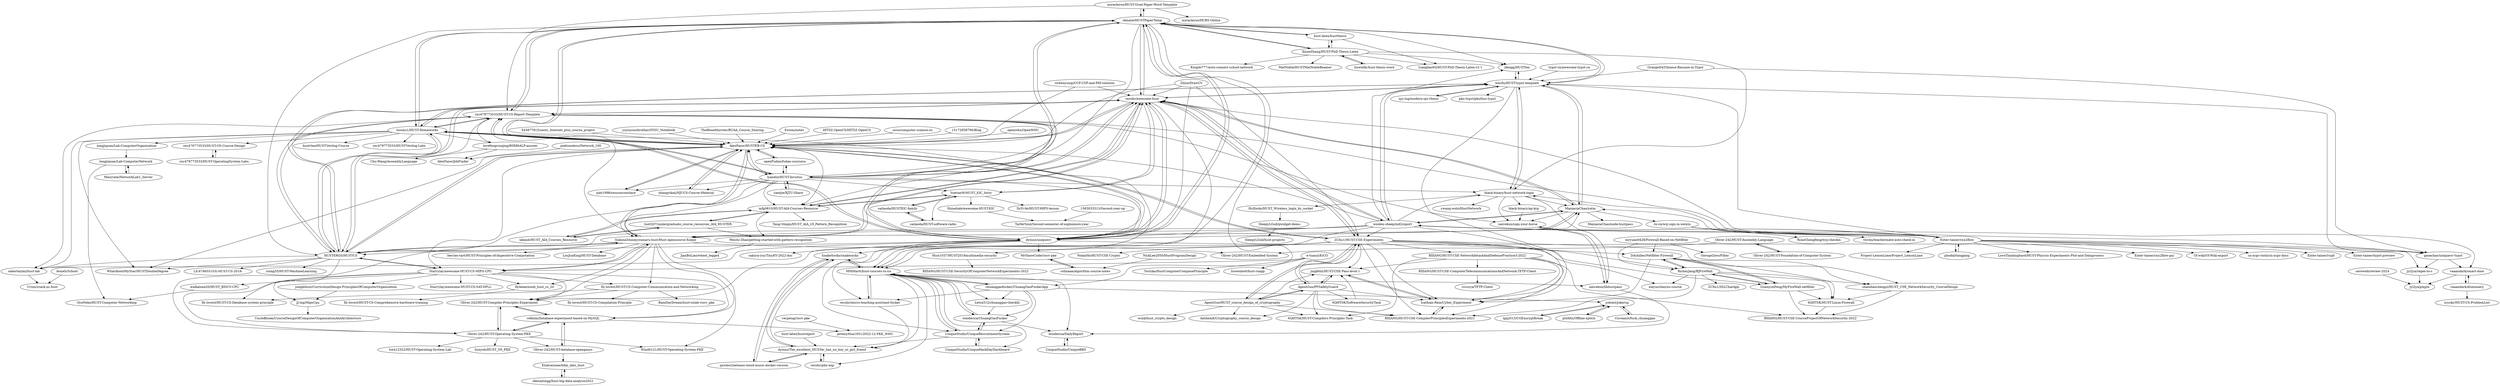 digraph G {
"miracleyoo/HUST-Grad-Paper-Word-Template" -> "skinaze/HUSTPaperTemp"
"miracleyoo/HUST-Grad-Paper-Word-Template" -> "miracleyoo/HCRS-Online" ["e"=1]
"miracleyoo/HUST-Grad-Paper-Word-Template" -> "zxc479773533/HUST-CS-Report-Template"
"15172658790/Blog" -> "AlexFanw/HUSTER-CS" ["e"=1]
"richenyunqi/CCF-CSP-and-PAT-solution" -> "recolic/awesome-hust" ["e"=1]
"richenyunqi/CCF-CSP-and-PAT-solution" -> "AlexFanw/HUSTER-CS" ["e"=1]
"recolic/awesome-hust" -> "AlexFanw/HUSTER-CS"
"recolic/awesome-hust" -> "husixu1/HUST-Homeworks"
"recolic/awesome-hust" -> "HUSTERGS/HUSTCS"
"recolic/awesome-hust" -> "mfp0610/HUST-AIA-Courses-Resource"
"recolic/awesome-hust" -> "SukunaShinmyoumaru-hust/Hust-opensource-Xuejie"
"recolic/awesome-hust" -> "lyandut/HUST-Invictus"
"recolic/awesome-hust" -> "dyinnz/uniquecv"
"recolic/awesome-hust" -> "ManiaciaChao/yatm"
"recolic/awesome-hust" -> "skinaze/HUSTPaperTemp"
"recolic/awesome-hust" -> "zxc479773533/HUST-CS-Report-Template"
"recolic/awesome-hust" -> "woolen-sheep/md2report"
"recolic/awesome-hust" -> "ZCXu1/HUST-CSE-Experiments"
"recolic/awesome-hust" -> "werifu/HUST-typst-template"
"recolic/awesome-hust" -> "MMMartt/hust-courses-to-ics"
"recolic/awesome-hust" -> "YuetianW/HUST_EIC_Intro"
"openwhu/OpenWHU" -> "AlexFanw/HUSTER-CS" ["e"=1]
"mryuan0428/Firewall-Based-on-Netfilter" -> "GerogeZero/Filter"
"mryuan0428/Firewall-Based-on-Netfilter" -> "DAchilles/Netfilter-Firewall"
"mryuan0428/Firewall-Based-on-Netfilter" -> "RicheyJang/RJFireWall"
"cantjie/XJTU-Share" -> "lyandut/HUST-Invictus" ["e"=1]
"zjdx1998/seucourseshare" -> "AlexFanw/HUSTER-CS" ["e"=1]
"543877815/uestc_Internet_plus_course_project" -> "AlexFanw/HUSTER-CS" ["e"=1]
"lovefengruoqing/80X86ALP-answer" -> "zxc479773533/HUST-CS-Report-Template"
"lovefengruoqing/80X86ALP-answer" -> "Chu-Wang/AssemblyLanguage"
"lovefengruoqing/80X86ALP-answer" -> "AlexFanw/JobFinder"
"zfengg/HUSTtex" -> "werifu/HUST-typst-template"
"zxc479773533/HUST-CS-Report-Template" -> "HUSTERGS/HUSTCS"
"zxc479773533/HUST-CS-Report-Template" -> "husixu1/HUST-Homeworks"
"zxc479773533/HUST-CS-Report-Template" -> "skinaze/HUSTPaperTemp"
"zxc479773533/HUST-CS-Report-Template" -> "dyinnz/uniquecv"
"zxc479773533/HUST-CS-Report-Template" -> "recolic/awesome-hust"
"zxc479773533/HUST-CS-Report-Template" -> "naivekun/sign-your-horse"
"zxc479773533/HUST-CS-Report-Template" -> "sabertazimi/hust-lab"
"zxc479773533/HUST-CS-Report-Template" -> "Chu-Wang/AssemblyLanguage"
"longjiquan/Lab-ComputerOrganization" -> "longjiquan/Lab-ComputerNetwork"
"chuanggaofucker/ChuangGaoFuckerApp" -> "MMMartt/hust-courses-to-ics"
"chuanggaofucker/ChuangGaoFuckerApp" -> "winderica/ChuangGaoFucker"
"chuanggaofucker/ChuangGaoFuckerApp" -> "Letra312/chuanggao-checkIn"
"chuanggaofucker/ChuangGaoFuckerApp" -> "recolic/micro-teaching-assistant-fucker"
"chuanggaofucker/ChuangGaoFuckerApp" -> "UniqueStudio/UniqueRecruitmentSystem"
"chuanggaofucker/ChuangGaoFuckerApp" -> "jcdomt/jokercg"
"podiumdesu/Network_100" -> "AlexFanw/JobFinder"
"husixu1/HUST-Homeworks" -> "recolic/awesome-hust"
"husixu1/HUST-Homeworks" -> "zxc479773533/HUST-CS-Report-Template"
"husixu1/HUST-Homeworks" -> "HUSTERGS/HUSTCS"
"husixu1/HUST-Homeworks" -> "dyinnz/uniquecv"
"husixu1/HUST-Homeworks" -> "AlexFanw/HUSTER-CS"
"husixu1/HUST-Homeworks" -> "skinaze/HUSTPaperTemp"
"husixu1/HUST-Homeworks" -> "sabertazimi/hust-lab"
"husixu1/HUST-Homeworks" -> "MMMartt/hust-courses-to-ics"
"husixu1/HUST-Homeworks" -> "lyandut/HUST-Invictus"
"husixu1/HUST-Homeworks" -> "hustrlee/HUST-Verilog-Course"
"husixu1/HUST-Homeworks" -> "zxc479773533/HUST-Verilog-Labs"
"husixu1/HUST-Homeworks" -> "longjiquan/Lab-ComputerOrganization"
"husixu1/HUST-Homeworks" -> "zxc479773533/HUST-OS-Course-Design"
"husixu1/HUST-Homeworks" -> "WhatAboutMyStar/HUSTDoubleDegree"
"husixu1/HUST-Homeworks" -> "lovefengruoqing/80X86ALP-answer"
"lgq2015/CGEncryptBreak" -> "jcdomt/jokercg"
"HUSTERGS/HUSTCS" -> "zxc479773533/HUST-CS-Report-Template"
"HUSTERGS/HUSTCS" -> "recolic/awesome-hust"
"HUSTERGS/HUSTCS" -> "husixu1/HUST-Homeworks"
"HUSTERGS/HUSTCS" -> "AlexFanw/HUSTER-CS"
"HUSTERGS/HUSTCS" -> "SukunaShinmyoumaru-hust/Hust-opensource-Xuejie"
"HUSTERGS/HUSTCS" -> "Starrylay/awesome-HUST-CS-MIPS-CPU"
"HUSTERGS/HUSTCS" -> "xiong35/HUST-MachineLearning"
"HUSTERGS/HUSTCS" -> "sabertazimi/hust-lab"
"HUSTERGS/HUSTCS" -> "werifu/HUST-typst-template"
"HUSTERGS/HUSTCS" -> "WhatAboutMyStar/HUSTDoubleDegree"
"HUSTERGS/HUSTCS" -> "LX-676655103/-HUST-CS-2018-"
"HUSTERGS/HUSTCS" -> "fly-lovest/HUST-CS-Database-system-principle"
"zn-cn/wzj-sign-in-weixin" -> "twchn/teachermate-auto-check-in"
"zn-cn/wzj-sign-in-weixin" -> "RyaoChengfeng/wzj-checkin"
"hust-latex/hustreport" -> "dyinnz/The_excellent_HUSTer_has_no_boy_or_girl_friend"
"Macyrate/NetworkLab1_Server" -> "longjiquan/Lab-ComputerNetwork"
"zxc479773533/HUST-OS-Course-Design" -> "zxc479773533/HUST-OperatingSystem-Labs"
"longjiquan/Lab-ComputerNetwork" -> "Macyrate/NetworkLab1_Server"
"longjiquan/Lab-ComputerNetwork" -> "OyeNeko/HUST-Computer-Networking"
"junglehust/CurriculumDesign-PrinciplesOfComputerOrganization" -> "JJ-ing/MipsCpu"
"winderica/ChuangGaoFucker" -> "UniqueStudio/UniqueRecruitmentSystem"
"winderica/ChuangGaoFucker" -> "winderica/DailyReport"
"winderica/ChuangGaoFucker" -> "MMMartt/hust-courses-to-ics"
"dyinnz/The_excellent_HUSTer_has_no_boy_or_girl_friend" -> "SnakeSocks/snakesocks"
"dyinnz/The_excellent_HUSTer_has_no_boy_or_girl_friend" -> "qzwlecr/netease-cloud-music-docker-version"
"dyinnz/The_excellent_HUSTer_has_no_boy_or_girl_friend" -> "recolic/phy-exp"
"UniqueStudio/UniqueRecruitmentSystem" -> "UniqueStudio/UniqueHackDayDashboard"
"UniqueStudio/UniqueRecruitmentSystem" -> "winderica/ChuangGaoFucker"
"UniqueStudio/UniqueRecruitmentSystem" -> "dyinnz/The_excellent_HUSTer_has_no_boy_or_girl_friend"
"UniqueStudio/UniqueRecruitmentSystem" -> "MMMartt/hust-courses-to-ics"
"qzwlecr/netease-cloud-music-docker-version" -> "SnakeSocks/snakesocks"
"qzwlecr/netease-cloud-music-docker-version" -> "dyinnz/The_excellent_HUSTer_has_no_boy_or_girl_friend"
"UniqueStudio/UniqueHackDayDashboard" -> "UniqueStudio/UniqueRecruitmentSystem"
"UniqueStudio/UniqueBBS" -> "winderica/DailyReport"
"recolic/micro-teaching-assistant-fucker" -> "MMMartt/hust-courses-to-ics"
"recolic/micro-teaching-assistant-fucker" -> "dyinnz/The_excellent_HUSTer_has_no_boy_or_girl_friend"
"SnakeSocks/snakesocks" -> "dyinnz/The_excellent_HUSTer_has_no_boy_or_girl_friend"
"SnakeSocks/snakesocks" -> "qzwlecr/netease-cloud-music-docker-version"
"SnakeSocks/snakesocks" -> "MMMartt/hust-courses-to-ics"
"Letra312/chuanggao-checkIn" -> "winderica/ChuangGaoFucker"
"zxc479773533/HUST-OperatingSystem-Labs" -> "zxc479773533/HUST-OS-Course-Design"
"ysyisyourbrother/SYSU_Notebook" -> "AlexFanw/HUSTER-CS" ["e"=1]
"zhangyikaii/NJUCS-Course-Material" -> "AlexFanw/HUSTER-CS" ["e"=1]
"AlexFanw/HUSTER-CS" -> "recolic/awesome-hust"
"AlexFanw/HUSTER-CS" -> "lyandut/HUST-Invictus"
"AlexFanw/HUSTER-CS" -> "HUSTERGS/HUSTCS"
"AlexFanw/HUSTER-CS" -> "SukunaShinmyoumaru-hust/Hust-opensource-Xuejie"
"AlexFanw/HUSTER-CS" -> "husixu1/HUST-Homeworks"
"AlexFanw/HUSTER-CS" -> "zxc479773533/HUST-CS-Report-Template"
"AlexFanw/HUSTER-CS" -> "ZCXu1/HUST-CSE-Experiments"
"AlexFanw/HUSTER-CS" -> "dyinnz/uniquecv"
"AlexFanw/HUSTER-CS" -> "zhangyikaii/NJUCS-Course-Material" ["e"=1]
"AlexFanw/HUSTER-CS" -> "Starrylay/awesome-HUST-CS-MIPS-CPU"
"AlexFanw/HUSTER-CS" -> "skinaze/HUSTPaperTemp"
"AlexFanw/HUSTER-CS" -> "zjdx1998/seucourseshare" ["e"=1]
"AlexFanw/HUSTER-CS" -> "mfp0610/HUST-AIA-Courses-Resource"
"AlexFanw/HUSTER-CS" -> "WhatAboutMyStar/HUSTDoubleDegree"
"AlexFanw/HUSTER-CS" -> "openFudan/fudan-coursera" ["e"=1]
"lyandut/HUST-Invictus" -> "AlexFanw/HUSTER-CS"
"lyandut/HUST-Invictus" -> "recolic/awesome-hust"
"lyandut/HUST-Invictus" -> "husixu1/HUST-Homeworks"
"lyandut/HUST-Invictus" -> "HUSTERGS/HUSTCS"
"lyandut/HUST-Invictus" -> "mfp0610/HUST-AIA-Courses-Resource"
"lyandut/HUST-Invictus" -> "skinaze/HUSTPaperTemp"
"lyandut/HUST-Invictus" -> "openFudan/fudan-coursera" ["e"=1]
"lyandut/HUST-Invictus" -> "dyinnz/uniquecv"
"lyandut/HUST-Invictus" -> "black-binary/hust-network-login"
"lyandut/HUST-Invictus" -> "YuetianW/HUST_EIC_Intro"
"lyandut/HUST-Invictus" -> "zhangyikaii/NJUCS-Course-Material" ["e"=1]
"lyandut/HUST-Invictus" -> "zxc479773533/HUST-CS-Report-Template"
"lyandut/HUST-Invictus" -> "cantjie/XJTU-Share" ["e"=1]
"lyandut/HUST-Invictus" -> "zjdx1998/seucourseshare" ["e"=1]
"lyandut/HUST-Invictus" -> "SukunaShinmyoumaru-hust/Hust-opensource-Xuejie"
"TheBloodthirster/BUAA_Course_Sharing" -> "AlexFanw/HUSTER-CS" ["e"=1]
"openFudan/fudan-coursera" -> "AlexFanw/HUSTER-CS" ["e"=1]
"openFudan/fudan-coursera" -> "lyandut/HUST-Invictus" ["e"=1]
"ManiaciaChao/yatm" -> "SukunaShinmyoumaru-hust/Hust-opensource-Xuejie"
"ManiaciaChao/yatm" -> "zn-cn/wzj-sign-in-weixin"
"ManiaciaChao/yatm" -> "naivekun/sign-your-horse"
"ManiaciaChao/yatm" -> "recolic/awesome-hust"
"ManiaciaChao/yatm" -> "ManiaciaChao/node-hustpass"
"ManiaciaChao/yatm" -> "werifu/HUST-typst-template"
"ManiaciaChao/yatm" -> "woolen-sheep/md2report"
"AgentGuo/HUST_course_design_of_cryptography" -> "AgentGuo/PFSafetyGuard"
"AgentGuo/HUST_course_design_of_cryptography" -> "AnthemK/Cryptography_course_design"
"AgentGuo/HUST_course_design_of_cryptography" -> "jingfelix/HUST-CSE-Pass-level-1"
"AgentGuo/HUST_course_design_of_cryptography" -> "wsxk/hust_crypto_design"
"AgentGuo/HUST_course_design_of_cryptography" -> "BIIIANG/HUST-CSE-CompilerPrinciplesExperiments-2021"
"AgentGuo/HUST_course_design_of_cryptography" -> "ZCXu1/HUST-CSE-Experiments"
"AgentGuo/HUST_course_design_of_cryptography" -> "6QHTSK/HUST-Compilers-Principles-Task"
"GuanyunFeng/MyFireWall-netfilter" -> "DAchilles/Netfilter-Firewall"
"GuanyunFeng/MyFireWall-netfilter" -> "RicheyJang/RJFireWall"
"GuanyunFeng/MyFireWall-netfilter" -> "6QHTSK/HUST-Linux-Firewall"
"GuanyunFeng/MyFireWall-netfilter" -> "BIIIANG/HUST-CSE-CourseProjectOfNetworkSecurity-2022"
"MrShawCode/riscv-pke" -> "colinaaa/algorithm-course-notes"
"JJ-ing/MipsCpu" -> "UncleBloom/CourseDesignOfComputerOrganizationAndArchitecture"
"NickLee2050/HustProgramDesign" -> "colinaaa/algorithm-course-notes"
"leozeli/School" -> "Urinx/crack.nc.hust"
"winderica/DailyReport" -> "UniqueStudio/UniqueBBS"
"naivekun/libhustpass" -> "winderica/DailyReport"
"naivekun/libhustpass" -> "naivekun/sign-your-horse"
"colinaaa/algorithm-course-notes" -> "MrShawCode/riscv-pke"
"Estom/notes" -> "AlexFanw/HUSTER-CS" ["e"=1]
"HITSZ-OpenCS/HITSZ-OpenCS" -> "AlexFanw/HUSTER-CS" ["e"=1]
"XinzeZhang/HUST-PhD-Thesis-Latex" -> "Lianghao93/HUST-PhD-Thesis-Latex-v3.1"
"XinzeZhang/HUST-PhD-Thesis-Latex" -> "hust-latex/hustthesis"
"XinzeZhang/HUST-PhD-Thesis-Latex" -> "MatNoble/HUSTMatNobleBeamer"
"XinzeZhang/HUST-PhD-Thesis-Latex" -> "skinaze/HUSTPaperTemp"
"XinzeZhang/HUST-PhD-Thesis-Latex" -> "zfengg/HUSTtex"
"XinzeZhang/HUST-PhD-Thesis-Latex" -> "liuweifly/hust-thesis-word"
"XinzeZhang/HUST-PhD-Thesis-Latex" -> "black-binary/hust-network-login"
"XinzeZhang/HUST-PhD-Thesis-Latex" -> "Kingdo777/auto-connect-school-network"
"Enter-tainer/cxx2flow" -> "Enter-tainer/cxx2flow-gui"
"Enter-tainer/cxx2flow" -> "ManiaciaChao/yatm"
"Enter-tainer/cxx2flow" -> "werifu/HUST-typst-template"
"Enter-tainer/cxx2flow" -> "recolic/awesome-hust"
"Enter-tainer/cxx2flow" -> "woolen-sheep/md2report"
"Enter-tainer/cxx2flow" -> "OI-wiki/OI-Wiki-export" ["e"=1]
"Enter-tainer/cxx2flow" -> "black-binary/hust-network-login"
"Enter-tainer/cxx2flow" -> "cn-xcpc-tools/cn-xcpc-docs" ["e"=1]
"Enter-tainer/cxx2flow" -> "Enter-tainer/rspb" ["e"=1]
"Enter-tainer/cxx2flow" -> "Enter-tainer/typst-preview" ["e"=1]
"Enter-tainer/cxx2flow" -> "zxc479773533/HUST-CS-Report-Template"
"Enter-tainer/cxx2flow" -> "Project-LemonLime/Project_LemonLime" ["e"=1]
"Enter-tainer/cxx2flow" -> "jyi2ya/regex-to-c"
"Enter-tainer/cxx2flow" -> "phodal/tangping" ["e"=1]
"Enter-tainer/cxx2flow" -> "LoveThinkinghard/HUST-Physcis-Experiments-Plot-and-Dataprocess"
"phodal/tangping" -> "Enter-tainer/cxx2flow" ["e"=1]
"mfp0610/HUST-AIA-Courses-Resource" -> "luo0207/undergraduate_course_resources_AIA_HUSTER"
"mfp0610/HUST-AIA-Courses-Resource" -> "labanh/HUST_AIA_Courses_Resource"
"mfp0610/HUST-AIA-Courses-Resource" -> "recolic/awesome-hust"
"mfp0610/HUST-AIA-Courses-Resource" -> "Weizhi-Zhao/getting-started-with-pattern-recognition"
"mfp0610/HUST-AIA-Courses-Resource" -> "Yang-Shiqin/HUST_AIA_19_Pattern_Recognition"
"mfp0610/HUST-AIA-Courses-Resource" -> "YuetianW/HUST_EIC_Intro"
"AgentGuo/PFSafetyGuard" -> "jingfelix/HUST-CSE-Pass-level-1"
"AgentGuo/PFSafetyGuard" -> "AgentGuo/HUST_course_design_of_cryptography"
"AgentGuo/PFSafetyGuard" -> "BIIIANG/HUST-CSE-CompilerPrinciplesExperiments-2021"
"AgentGuo/PFSafetyGuard" -> "6QHTSK/SoftwareSecurityTask"
"AgentGuo/PFSafetyGuard" -> "Icathian-Rain/Cyber_Experiment"
"AgentGuo/PFSafetyGuard" -> "ZCXu1/HUST-CSE-Experiments"
"AgentGuo/PFSafetyGuard" -> "AnthemK/Cryptography_course_design"
"AgentGuo/PFSafetyGuard" -> "6QHTSK/HUST-Compilers-Principles-Task"
"black-binary/hust-network-login" -> "werifu/HUST-typst-template"
"black-binary/hust-network-login" -> "naivekun/libhustpass"
"black-binary/hust-network-login" -> "ywang-wnlo/HustNetwork"
"black-binary/hust-network-login" -> "black-binary/ap-kcp"
"black-binary/hust-network-login" -> "HuXioAn/HUST_Wireless_login_by_socket"
"black-binary/hust-network-login" -> "naivekun/sign-your-horse"
"black-binary/hust-network-login" -> "ManiaciaChao/yatm"
"Hust1037/HUST2018multimedia-security" -> "BIIIANG/HUST-CSE-SecurityOfComputerNetworkExperiments-2022"
"black-binary/ap-kcp" -> "naivekun/sign-your-horse"
"HuXioAn/HUST_Wireless_login_by_socket" -> "SleepyLGod/qwidget-demo"
"naivekun/sign-your-horse" -> "naivekun/libhustpass"
"Starrylay/awesome-HUST-CS-MIPS-CPU" -> "Starrylay/awesome-HUST-CS-SAT-DPLL" ["e"=1]
"Starrylay/awesome-HUST-CS-MIPS-CPU" -> "reKelin/Database-experiment-based-on-MySQL"
"Starrylay/awesome-HUST-CS-MIPS-CPU" -> "Oliver-242/HUST-Compiler-Principles-Experiment"
"Starrylay/awesome-HUST-CS-MIPS-CPU" -> "JJ-ing/MipsCpu"
"Starrylay/awesome-HUST-CS-MIPS-CPU" -> "Oliver-242/HUST-Operating-System-PKE"
"Starrylay/awesome-HUST-CS-MIPS-CPU" -> "flyleeee/noob_hust_cs_20"
"Starrylay/awesome-HUST-CS-MIPS-CPU" -> "SukunaShinmyoumaru-hust/Hust-opensource-Xuejie"
"Starrylay/awesome-HUST-CS-MIPS-CPU" -> "walkalone20/HUST_RISCV-CPU"
"Starrylay/awesome-HUST-CS-MIPS-CPU" -> "HUSTERGS/HUSTCS"
"Starrylay/awesome-HUST-CS-MIPS-CPU" -> "fly-lovest/HUST-CS-Computer-Communication-and-Networking"
"Starrylay/awesome-HUST-CS-MIPS-CPU" -> "junglehust/CurriculumDesign-PrinciplesOfComputerOrganization"
"Zilize/DrawCV" -> "recolic/awesome-hust"
"Zilize/DrawCV" -> "ZCXu1/HUST-CSE-Experiments"
"Zilize/DrawCV" -> "AlexFanw/HUSTER-CS"
"Zilize/DrawCV" -> "dyinnz/uniquecv"
"YuetianW/HUST_EIC_Intro" -> "sailaoda/HUSTEIC-family"
"YuetianW/HUST_EIC_Intro" -> "XuYi-fei/HUST-MIPS-lesson"
"YuetianW/HUST_EIC_Intro" -> "sailaoda/HUST-software-radio"
"YuetianW/HUST_EIC_Intro" -> "mfp0610/HUST-AIA-Courses-Resource"
"YuetianW/HUST_EIC_Intro" -> "Shinehale/awesome-HUST-EIC"
"YuetianW/HUST_EIC_Intro" -> "recolic/awesome-hust"
"e-tuanzi/EiCO" -> "Yorxika/HustComputerComposePrinciple"
"e-tuanzi/EiCO" -> "liuwenbo0/hust-csapp"
"e-tuanzi/EiCO" -> "Starrylay/awesome-HUST-CS-MIPS-CPU"
"reKelin/Database-experiment-based-on-MySQL" -> "Oliver-242/HUST-Compiler-Principles-Experiment"
"reKelin/Database-experiment-based-on-MySQL" -> "jeremyHua1931/2022-12-PKE_WHU"
"reKelin/Database-experiment-based-on-MySQL" -> "Oliver-242/HUST-database-opengauss"
"reKelin/Database-experiment-based-on-MySQL" -> "Oliver-242/HUST-Operating-System-PKE"
"sailaoda/HUSTEIC-family" -> "YuetianW/HUST_EIC_Intro"
"sailaoda/HUSTEIC-family" -> "sailaoda/HUST-software-radio"
"sailaoda/HUST-software-radio" -> "sailaoda/HUSTEIC-family"
"RicheyJang/RJFireWall" -> "DAchilles/Netfilter-Firewall"
"RicheyJang/RJFireWall" -> "GuanyunFeng/MyFireWall-netfilter"
"RicheyJang/RJFireWall" -> "shandianchengzi/HUST_CSE_NetworkSecurity_CourseDesign"
"RicheyJang/RJFireWall" -> "xieyuschen/os-course"
"RicheyJang/RJFireWall" -> "6QHTSK/HUST-Linux-Firewall"
"RicheyJang/RJFireWall" -> "BIIIANG/HUST-CSE-CompilerPrinciplesExperiments-2021"
"RicheyJang/RJFireWall" -> "ZCXu1/SSLChatApp"
"vaaandark/smart-door" -> "jyi2ya/pixpix"
"vaaandark/smart-door" -> "vaaandark/dioxionary"
"SleepyLGod/qwidget-demo" -> "SleepyLGod/hust-projects"
"DAchilles/Netfilter-Firewall" -> "RicheyJang/RJFireWall"
"DAchilles/Netfilter-Firewall" -> "shandianchengzi/HUST_CSE_NetworkSecurity_CourseDesign"
"DAchilles/Netfilter-Firewall" -> "GuanyunFeng/MyFireWall-netfilter"
"DAchilles/Netfilter-Firewall" -> "6QHTSK/HUST-Linux-Firewall"
"DAchilles/Netfilter-Firewall" -> "Icathian-Rain/Cyber_Experiment"
"vecpeng/riscv-pke" -> "jeremyHua1931/2022-12-PKE_WHU"
"Icathian-Rain/Cyber_Experiment" -> "jingfelix/HUST-CSE-Pass-level-1"
"Icathian-Rain/Cyber_Experiment" -> "BIIIANG/HUST-CSE-CompilerPrinciplesExperiments-2021"
"BIIIANG/HUST-CSE-CompilerPrinciplesExperiments-2021" -> "Icathian-Rain/Cyber_Experiment"
"BIIIANG/HUST-CSE-ComputerTelecommunicationsAndNetwork-TFTP-Client" -> "cccccya/TFTP-Client"
"6QHTSK/SoftwareSecurityTask" -> "jingfelix/HUST-CSE-Pass-level-1"
"jingfelix/HUST-CSE-Pass-level-1" -> "Icathian-Rain/Cyber_Experiment"
"jingfelix/HUST-CSE-Pass-level-1" -> "AgentGuo/PFSafetyGuard"
"ekesaitingg/hust-big-data-analysis2021" -> "Elubrazione/bdm_labs_hust"
"woolen-sheep/md2report" -> "werifu/HUST-typst-template"
"woolen-sheep/md2report" -> "ManiaciaChao/yatm"
"woolen-sheep/md2report" -> "recolic/awesome-hust"
"woolen-sheep/md2report" -> "ZCXu1/HUST-CSE-Experiments"
"woolen-sheep/md2report" -> "black-binary/hust-network-login"
"woolen-sheep/md2report" -> "Enter-tainer/cxx2flow"
"woolen-sheep/md2report" -> "SukunaShinmyoumaru-hust/Hust-opensource-Xuejie"
"woolen-sheep/md2report" -> "AlexFanw/HUSTER-CS"
"woolen-sheep/md2report" -> "HUSTERGS/HUSTCS"
"woolen-sheep/md2report" -> "vaaandark/smart-door"
"woolen-sheep/md2report" -> "zfengg/HUSTtex"
"woolen-sheep/md2report" -> "Icathian-Rain/Cyber_Experiment"
"woolen-sheep/md2report" -> "dyinnz/uniquecv"
"woolen-sheep/md2report" -> "gaoachao/uniquecv-typst"
"woolen-sheep/md2report" -> "Oliver-242/HUST-Compiler-Principles-Experiment"
"Oliver-242/HUST-Operating-System-PKE" -> "Oliver-242/HUST-Compiler-Principles-Experiment"
"Oliver-242/HUST-Operating-System-PKE" -> "Wind0121/HUST-Operating-System-PKE"
"Oliver-242/HUST-Operating-System-PKE" -> "liuxynb/HUST_OS_PKE"
"Oliver-242/HUST-Operating-System-PKE" -> "reKelin/Database-experiment-based-on-MySQL"
"Oliver-242/HUST-Operating-System-PKE" -> "Oliver-242/HUST-database-opengauss"
"Oliver-242/HUST-Operating-System-PKE" -> "hwh12322/HUST-Operating-System-Lab"
"liuweifly/hust-thesis-word" -> "XinzeZhang/HUST-PhD-Thesis-Latex"
"sabertazimi/hust-lab" -> "Urinx/crack.nc.hust"
"ZCXu1/HUST-CSE-Experiments" -> "AgentGuo/PFSafetyGuard"
"ZCXu1/HUST-CSE-Experiments" -> "AgentGuo/HUST_course_design_of_cryptography"
"ZCXu1/HUST-CSE-Experiments" -> "RicheyJang/RJFireWall"
"ZCXu1/HUST-CSE-Experiments" -> "BIIIANG/HUST-CSE-NetworkAttackAndDefensePractice3-2022"
"ZCXu1/HUST-CSE-Experiments" -> "Icathian-Rain/Cyber_Experiment"
"ZCXu1/HUST-CSE-Experiments" -> "shandianchengzi/HUST_CSE_NetworkSecurity_CourseDesign"
"ZCXu1/HUST-CSE-Experiments" -> "BIIIANG/HUST-CSE-CompilerPrinciplesExperiments-2021"
"ZCXu1/HUST-CSE-Experiments" -> "DAchilles/Netfilter-Firewall"
"ZCXu1/HUST-CSE-Experiments" -> "jingfelix/HUST-CSE-Pass-level-1"
"ZCXu1/HUST-CSE-Experiments" -> "GuanyunFeng/MyFireWall-netfilter"
"ZCXu1/HUST-CSE-Experiments" -> "recolic/awesome-hust"
"ZCXu1/HUST-CSE-Experiments" -> "Hust1037/HUST2018multimedia-security"
"ZCXu1/HUST-CSE-Experiments" -> "AlexFanw/HUSTER-CS"
"ZCXu1/HUST-CSE-Experiments" -> "xieyuschen/os-course"
"ZCXu1/HUST-CSE-Experiments" -> "NolanHo/HUST-CSE-Crypto"
"fly-lovest/HUST-CS-Computer-Communication-and-Networking" -> "fly-lovest/HUST-CS-Compilation-Principle"
"fly-lovest/HUST-CS-Computer-Communication-and-Networking" -> "Oliver-242/HUST-Compiler-Principles-Experiment"
"fly-lovest/HUST-CS-Computer-Communication-and-Networking" -> "fly-lovest/HUST-CS-Database-system-principle"
"fly-lovest/HUST-CS-Computer-Communication-and-Networking" -> "RainDayDream/hust-oslab-riscv_pke"
"Shinehale/awesome-HUST-EIC" -> "TarferSoul/Second-semester-of-sophomore-year"
"BIIIANG/HUST-CSE-NetworkAttackAndDefensePractice3-2022" -> "Icathian-Rain/Cyber_Experiment"
"BIIIANG/HUST-CSE-NetworkAttackAndDefensePractice3-2022" -> "BIIIANG/HUST-CSE-ComputerTelecommunicationsAndNetwork-TFTP-Client"
"BIIIANG/HUST-CSE-NetworkAttackAndDefensePractice3-2022" -> "BIIIANG/HUST-CSE-CompilerPrinciplesExperiments-2021"
"BIIIANG/HUST-CSE-NetworkAttackAndDefensePractice3-2022" -> "6QHTSK/HUST-Compilers-Principles-Task"
"BIIIANG/HUST-CSE-NetworkAttackAndDefensePractice3-2022" -> "BIIIANG/HUST-CSE-CourseProjectOfNetworkSecurity-2022"
"BIIIANG/HUST-CSE-NetworkAttackAndDefensePractice3-2022" -> "jingfelix/HUST-CSE-Pass-level-1"
"Oliver-242/HUST-database-opengauss" -> "reKelin/Database-experiment-based-on-MySQL"
"Oliver-242/HUST-database-opengauss" -> "Elubrazione/bdm_labs_hust"
"labanh/HUST_AIA_Courses_Resource" -> "luo0207/undergraduate_course_resources_AIA_HUSTER"
"labanh/HUST_AIA_Courses_Resource" -> "mfp0610/HUST-AIA-Courses-Resource"
"shandianchengzi/HUST_CSE_NetworkSecurity_CourseDesign" -> "BIIIANG/HUST-CSE-CourseProjectOfNetworkSecurity-2022"
"shandianchengzi/HUST_CSE_NetworkSecurity_CourseDesign" -> "6QHTSK/HUST-Linux-Firewall"
"6QHTSK/HUST-Linux-Firewall" -> "BIIIANG/HUST-CSE-CourseProjectOfNetworkSecurity-2022"
"vaaandark/dioxionary" -> "vaaandark/smart-door"
"vaaandark/dioxionary" -> "zcysky/HUST-CS-ProblemList"
"walkalone20/HUST_RISCV-CPU" -> "OyeNeko/HUST-Computer-Networking"
"MMMartt/hust-courses-to-ics" -> "SnakeSocks/snakesocks"
"MMMartt/hust-courses-to-ics" -> "winderica/ChuangGaoFucker"
"MMMartt/hust-courses-to-ics" -> "UniqueStudio/UniqueRecruitmentSystem"
"MMMartt/hust-courses-to-ics" -> "chuanggaofucker/ChuangGaoFuckerApp"
"MMMartt/hust-courses-to-ics" -> "recolic/micro-teaching-assistant-fucker"
"MMMartt/hust-courses-to-ics" -> "winderica/DailyReport"
"MMMartt/hust-courses-to-ics" -> "dyinnz/The_excellent_HUSTer_has_no_boy_or_girl_friend"
"MMMartt/hust-courses-to-ics" -> "recolic/phy-exp"
"MMMartt/hust-courses-to-ics" -> "Letra312/chuanggao-checkIn"
"MMMartt/hust-courses-to-ics" -> "naivekun/libhustpass"
"MMMartt/hust-courses-to-ics" -> "UniqueStudio/UniqueHackDayDashboard"
"jyi2ya/regex-to-c" -> "jyi2ya/pixpix"
"werifu/HUST-typst-template" -> "gaoachao/uniquecv-typst"
"werifu/HUST-typst-template" -> "black-binary/hust-network-login"
"werifu/HUST-typst-template" -> "woolen-sheep/md2report"
"werifu/HUST-typst-template" -> "nju-lug/modern-nju-thesis" ["e"=1]
"werifu/HUST-typst-template" -> "ManiaciaChao/yatm"
"werifu/HUST-typst-template" -> "zfengg/HUSTtex"
"werifu/HUST-typst-template" -> "HUSTERGS/HUSTCS"
"werifu/HUST-typst-template" -> "skinaze/HUSTPaperTemp"
"werifu/HUST-typst-template" -> "recolic/awesome-hust"
"werifu/HUST-typst-template" -> "Icathian-Rain/Cyber_Experiment"
"werifu/HUST-typst-template" -> "pku-typst/pkuthss-typst" ["e"=1]
"SukunaShinmyoumaru-hust/Hust-opensource-Xuejie" -> "AlexFanw/HUSTER-CS"
"SukunaShinmyoumaru-hust/Hust-opensource-Xuejie" -> "Oliver-242/HUST-Operating-System-PKE"
"SukunaShinmyoumaru-hust/Hust-opensource-Xuejie" -> "ManiaciaChao/yatm"
"SukunaShinmyoumaru-hust/Hust-opensource-Xuejie" -> "recolic/awesome-hust"
"SukunaShinmyoumaru-hust/Hust-opensource-Xuejie" -> "Starrylay/awesome-HUST-CS-MIPS-CPU"
"SukunaShinmyoumaru-hust/Hust-opensource-Xuejie" -> "flyleeee/noob_hust_cs_20"
"SukunaShinmyoumaru-hust/Hust-opensource-Xuejie" -> "fly-lovest/HUST-CS-Computer-Communication-and-Networking"
"SukunaShinmyoumaru-hust/Hust-opensource-Xuejie" -> "HUSTERGS/HUSTCS"
"SukunaShinmyoumaru-hust/Hust-opensource-Xuejie" -> "berries-tart/HUST-Principles-of-Imperative-Computation"
"SukunaShinmyoumaru-hust/Hust-opensource-Xuejie" -> "reKelin/Database-experiment-based-on-MySQL"
"SukunaShinmyoumaru-hust/Hust-opensource-Xuejie" -> "Oliver-242/HUST-Compiler-Principles-Experiment"
"SukunaShinmyoumaru-hust/Hust-opensource-Xuejie" -> "Oliver-242/HUST-Embedded-System"
"SukunaShinmyoumaru-hust/Hust-opensource-Xuejie" -> "LouJunKing/HUST-Database"
"SukunaShinmyoumaru-hust/Hust-opensource-Xuejie" -> "Wind0121/HUST-Operating-System-PKE"
"SukunaShinmyoumaru-hust/Hust-opensource-Xuejie" -> "zxc479773533/HUST-CS-Report-Template"
"OrangeX4/Chinese-Resume-in-Typst" -> "gaoachao/uniquecv-typst" ["e"=1]
"OrangeX4/Chinese-Resume-in-Typst" -> "werifu/HUST-typst-template" ["e"=1]
"gaoachao/uniquecv-typst" -> "jyi2ya/regex-to-c"
"gaoachao/uniquecv-typst" -> "vaaandark/smart-door"
"typst-cn/awesome-typst-cn" -> "werifu/HUST-typst-template" ["e"=1]
"Oliver-242/HUST-Compiler-Principles-Experiment" -> "reKelin/Database-experiment-based-on-MySQL"
"Oliver-242/HUST-Compiler-Principles-Experiment" -> "Oliver-242/HUST-Operating-System-PKE"
"flyleeee/noob_hust_cs_20" -> "fly-lovest/HUST-CS-Comprehensive-hardware-training"
"Oliver-242/HUST-Foundation-of-Computer-System" -> "Oliver-242/HUST-Assembly-Language"
"Oliver-242/HUST-Assembly-Language" -> "Oliver-242/HUST-Foundation-of-Computer-System"
"Oliver-242/HUST-Assembly-Language" -> "Oliver-242/HUST-Embedded-System"
"luo0207/undergraduate_course_resources_AIA_HUSTER" -> "labanh/HUST_AIA_Courses_Resource"
"luo0207/undergraduate_course_resources_AIA_HUSTER" -> "mfp0610/HUST-AIA-Courses-Resource"
"luo0207/undergraduate_course_resources_AIA_HUSTER" -> "Weizhi-Zhao/getting-started-with-pattern-recognition"
"Weizhi-Zhao/getting-started-with-pattern-recognition" -> "JianBoLiao/wheel_legged"
"1363033313/Second-year-up" -> "TarferSoul/Second-semester-of-sophomore-year"
"Elubrazione/bdm_labs_hust" -> "ekesaitingg/hust-big-data-analysis2021"
"nju-lug/modern-nju-thesis" -> "werifu/HUST-typst-template" ["e"=1]
"ptsfdtz/Offline-njtech" -> "jcdomt/jokercg"
"jcdomt/jokercg" -> "Cuveanst/fuck_chuanggao"
"jcdomt/jokercg" -> "ptsfdtz/Offline-njtech"
"jcdomt/jokercg" -> "lgq2015/CGEncryptBreak"
"Cuveanst/fuck_chuanggao" -> "jcdomt/jokercg"
"skinaze/HUSTPaperTemp" -> "miracleyoo/HUST-Grad-Paper-Word-Template"
"skinaze/HUSTPaperTemp" -> "husixu1/HUST-Homeworks"
"skinaze/HUSTPaperTemp" -> "zxc479773533/HUST-CS-Report-Template"
"skinaze/HUSTPaperTemp" -> "recolic/awesome-hust"
"skinaze/HUSTPaperTemp" -> "hust-latex/hustthesis"
"skinaze/HUSTPaperTemp" -> "dyinnz/uniquecv"
"skinaze/HUSTPaperTemp" -> "zfengg/HUSTtex"
"skinaze/HUSTPaperTemp" -> "werifu/HUST-typst-template"
"skinaze/HUSTPaperTemp" -> "XinzeZhang/HUST-PhD-Thesis-Latex"
"skinaze/HUSTPaperTemp" -> "mfp0610/HUST-AIA-Courses-Resource"
"skinaze/HUSTPaperTemp" -> "AlexFanw/HUSTER-CS"
"skinaze/HUSTPaperTemp" -> "MMMartt/hust-courses-to-ics"
"skinaze/HUSTPaperTemp" -> "chuanggaofucker/ChuangGaoFuckerApp"
"skinaze/HUSTPaperTemp" -> "lyandut/HUST-Invictus"
"skinaze/HUSTPaperTemp" -> "HUSTERGS/HUSTCS"
"saveweb/review-2024" -> "jyi2ya/pixpix" ["e"=1]
"dyinnz/uniquecv" -> "MMMartt/hust-courses-to-ics"
"dyinnz/uniquecv" -> "recolic/awesome-hust"
"dyinnz/uniquecv" -> "SnakeSocks/snakesocks"
"dyinnz/uniquecv" -> "husixu1/HUST-Homeworks"
"dyinnz/uniquecv" -> "zxc479773533/HUST-CS-Report-Template"
"dyinnz/uniquecv" -> "gaoachao/uniquecv-typst"
"dyinnz/uniquecv" -> "sabertazimi/hust-lab"
"dyinnz/uniquecv" -> "skinaze/HUSTPaperTemp"
"dyinnz/uniquecv" -> "UniqueStudio/UniqueRecruitmentSystem"
"dyinnz/uniquecv" -> "ManiaciaChao/yatm"
"dyinnz/uniquecv" -> "sakura-ysy/TinyKV-2022-doc" ["e"=1]
"dyinnz/uniquecv" -> "MrShawCode/riscv-pke"
"dyinnz/uniquecv" -> "HUSTERGS/HUSTCS"
"dyinnz/uniquecv" -> "recolic/micro-teaching-assistant-fucker"
"dyinnz/uniquecv" -> "AlexFanw/HUSTER-CS"
"hust-latex/hustthesis" -> "skinaze/HUSTPaperTemp"
"hust-latex/hustthesis" -> "XinzeZhang/HUST-PhD-Thesis-Latex"
"hust-latex/hustthesis" -> "Lianghao93/HUST-PhD-Thesis-Latex-v3.1"
"ossu/computer-science-cn" -> "AlexFanw/HUSTER-CS" ["e"=1]
"recolic/phy-exp" -> "dyinnz/The_excellent_HUSTer_has_no_boy_or_girl_friend"
"miracleyoo/HUST-Grad-Paper-Word-Template" ["l"="-6.602,20.841"]
"skinaze/HUSTPaperTemp" ["l"="-6.557,20.862"]
"miracleyoo/HCRS-Online" ["l"="-47.286,13.042", "c"=1135]
"zxc479773533/HUST-CS-Report-Template" ["l"="-6.561,20.838"]
"15172658790/Blog" ["l"="-5.016,19.932", "c"=564]
"AlexFanw/HUSTER-CS" ["l"="-6.568,20.814"]
"richenyunqi/CCF-CSP-and-PAT-solution" ["l"="-5.233,19.378", "c"=564]
"recolic/awesome-hust" ["l"="-6.58,20.83"]
"husixu1/HUST-Homeworks" ["l"="-6.549,20.83"]
"HUSTERGS/HUSTCS" ["l"="-6.534,20.841"]
"mfp0610/HUST-AIA-Courses-Resource" ["l"="-6.563,20.777"]
"SukunaShinmyoumaru-hust/Hust-opensource-Xuejie" ["l"="-6.512,20.829"]
"lyandut/HUST-Invictus" ["l"="-6.546,20.81"]
"dyinnz/uniquecv" ["l"="-6.573,20.855"]
"ManiaciaChao/yatm" ["l"="-6.55,20.85"]
"woolen-sheep/md2report" ["l"="-6.588,20.854"]
"ZCXu1/HUST-CSE-Experiments" ["l"="-6.651,20.813"]
"werifu/HUST-typst-template" ["l"="-6.578,20.87"]
"MMMartt/hust-courses-to-ics" ["l"="-6.577,20.9"]
"YuetianW/HUST_EIC_Intro" ["l"="-6.588,20.76"]
"openwhu/OpenWHU" ["l"="-5.04,19.806", "c"=564]
"mryuan0428/Firewall-Based-on-Netfilter" ["l"="-6.737,20.842"]
"GerogeZero/Filter" ["l"="-6.765,20.849"]
"DAchilles/Netfilter-Firewall" ["l"="-6.692,20.836"]
"RicheyJang/RJFireWall" ["l"="-6.707,20.824"]
"cantjie/XJTU-Share" ["l"="-4.901,19.766", "c"=564]
"zjdx1998/seucourseshare" ["l"="-4.968,19.837", "c"=564]
"543877815/uestc_Internet_plus_course_project" ["l"="-5.196,19.754", "c"=564]
"lovefengruoqing/80X86ALP-answer" ["l"="-6.595,20.785"]
"Chu-Wang/AssemblyLanguage" ["l"="-6.577,20.792"]
"AlexFanw/JobFinder" ["l"="-6.628,20.752"]
"zfengg/HUSTtex" ["l"="-6.566,20.89"]
"naivekun/sign-your-horse" ["l"="-6.532,20.882"]
"sabertazimi/hust-lab" ["l"="-6.529,20.824"]
"longjiquan/Lab-ComputerOrganization" ["l"="-6.472,20.879"]
"longjiquan/Lab-ComputerNetwork" ["l"="-6.428,20.903"]
"chuanggaofucker/ChuangGaoFuckerApp" ["l"="-6.601,20.92"]
"winderica/ChuangGaoFucker" ["l"="-6.583,20.926"]
"Letra312/chuanggao-checkIn" ["l"="-6.602,20.938"]
"recolic/micro-teaching-assistant-fucker" ["l"="-6.595,20.902"]
"UniqueStudio/UniqueRecruitmentSystem" ["l"="-6.585,20.91"]
"jcdomt/jokercg" ["l"="-6.627,20.972"]
"podiumdesu/Network_100" ["l"="-6.646,20.726"]
"hustrlee/HUST-Verilog-Course" ["l"="-6.598,20.8"]
"zxc479773533/HUST-Verilog-Labs" ["l"="-6.527,20.791"]
"zxc479773533/HUST-OS-Course-Design" ["l"="-6.533,20.775"]
"WhatAboutMyStar/HUSTDoubleDegree" ["l"="-6.522,20.809"]
"lgq2015/CGEncryptBreak" ["l"="-6.644,20.981"]
"Starrylay/awesome-HUST-CS-MIPS-CPU" ["l"="-6.478,20.821"]
"xiong35/HUST-MachineLearning" ["l"="-6.496,20.873"]
"LX-676655103/-HUST-CS-2018-" ["l"="-6.507,20.857"]
"fly-lovest/HUST-CS-Database-system-principle" ["l"="-6.489,20.838"]
"zn-cn/wzj-sign-in-weixin" ["l"="-6.512,20.769"]
"twchn/teachermate-auto-check-in" ["l"="-6.496,20.732"]
"RyaoChengfeng/wzj-checkin" ["l"="-6.498,20.748"]
"hust-latex/hustreport" ["l"="-6.598,20.965"]
"dyinnz/The_excellent_HUSTer_has_no_boy_or_girl_friend" ["l"="-6.59,20.932"]
"Macyrate/NetworkLab1_Server" ["l"="-6.41,20.916"]
"zxc479773533/HUST-OperatingSystem-Labs" ["l"="-6.523,20.753"]
"OyeNeko/HUST-Computer-Networking" ["l"="-6.42,20.883"]
"junglehust/CurriculumDesign-PrinciplesOfComputerOrganization" ["l"="-6.441,20.814"]
"JJ-ing/MipsCpu" ["l"="-6.425,20.817"]
"winderica/DailyReport" ["l"="-6.563,20.934"]
"SnakeSocks/snakesocks" ["l"="-6.58,20.916"]
"qzwlecr/netease-cloud-music-docker-version" ["l"="-6.587,20.945"]
"recolic/phy-exp" ["l"="-6.576,20.939"]
"UniqueStudio/UniqueHackDayDashboard" ["l"="-6.57,20.922"]
"UniqueStudio/UniqueBBS" ["l"="-6.564,20.957"]
"ysyisyourbrother/SYSU_Notebook" ["l"="-5.083,19.909", "c"=564]
"zhangyikaii/NJUCS-Course-Material" ["l"="-5.047,19.724", "c"=564]
"openFudan/fudan-coursera" ["l"="-4.967,19.793", "c"=564]
"black-binary/hust-network-login" ["l"="-6.546,20.886"]
"TheBloodthirster/BUAA_Course_Sharing" ["l"="-4.761,19.7", "c"=564]
"ManiaciaChao/node-hustpass" ["l"="-6.522,20.866"]
"AgentGuo/HUST_course_design_of_cryptography" ["l"="-6.676,20.787"]
"AgentGuo/PFSafetyGuard" ["l"="-6.671,20.797"]
"AnthemK/Cryptography_course_design" ["l"="-6.683,20.771"]
"jingfelix/HUST-CSE-Pass-level-1" ["l"="-6.671,20.809"]
"wsxk/hust_crypto_design" ["l"="-6.702,20.763"]
"BIIIANG/HUST-CSE-CompilerPrinciplesExperiments-2021" ["l"="-6.676,20.818"]
"6QHTSK/HUST-Compilers-Principles-Task" ["l"="-6.697,20.781"]
"GuanyunFeng/MyFireWall-netfilter" ["l"="-6.706,20.841"]
"6QHTSK/HUST-Linux-Firewall" ["l"="-6.719,20.832"]
"BIIIANG/HUST-CSE-CourseProjectOfNetworkSecurity-2022" ["l"="-6.716,20.816"]
"MrShawCode/riscv-pke" ["l"="-6.641,20.885"]
"colinaaa/algorithm-course-notes" ["l"="-6.668,20.9"]
"UncleBloom/CourseDesignOfComputerOrganizationAndArchitecture" ["l"="-6.397,20.821"]
"NickLee2050/HustProgramDesign" ["l"="-6.692,20.915"]
"leozeli/School" ["l"="-6.482,20.76"]
"Urinx/crack.nc.hust" ["l"="-6.499,20.781"]
"naivekun/libhustpass" ["l"="-6.55,20.907"]
"Estom/notes" ["l"="-5.237,19.648", "c"=564]
"HITSZ-OpenCS/HITSZ-OpenCS" ["l"="-3.528,20.788", "c"=1214]
"XinzeZhang/HUST-PhD-Thesis-Latex" ["l"="-6.537,20.926"]
"Lianghao93/HUST-PhD-Thesis-Latex-v3.1" ["l"="-6.517,20.934"]
"hust-latex/hustthesis" ["l"="-6.53,20.904"]
"MatNoble/HUSTMatNobleBeamer" ["l"="-6.513,20.952"]
"liuweifly/hust-thesis-word" ["l"="-6.537,20.964"]
"Kingdo777/auto-connect-school-network" ["l"="-6.516,20.968"]
"Enter-tainer/cxx2flow" ["l"="-6.615,20.87"]
"Enter-tainer/cxx2flow-gui" ["l"="-6.661,20.886"]
"OI-wiki/OI-Wiki-export" ["l"="30.522,-29.019", "c"=288]
"cn-xcpc-tools/cn-xcpc-docs" ["l"="30.386,-28.914", "c"=288]
"Enter-tainer/rspb" ["l"="-5.398,20.405", "c"=564]
"Enter-tainer/typst-preview" ["l"="-4.708,23.222", "c"=1227]
"Project-LemonLime/Project_LemonLime" ["l"="30.485,-29.076", "c"=288]
"jyi2ya/regex-to-c" ["l"="-6.639,20.899"]
"phodal/tangping" ["l"="-53.583,-19.653", "c"=653]
"LoveThinkinghard/HUST-Physcis-Experiments-Plot-and-Dataprocess" ["l"="-6.656,20.869"]
"luo0207/undergraduate_course_resources_AIA_HUSTER" ["l"="-6.566,20.741"]
"labanh/HUST_AIA_Courses_Resource" ["l"="-6.556,20.753"]
"Weizhi-Zhao/getting-started-with-pattern-recognition" ["l"="-6.553,20.73"]
"Yang-Shiqin/HUST_AIA_19_Pattern_Recognition" ["l"="-6.542,20.744"]
"6QHTSK/SoftwareSecurityTask" ["l"="-6.692,20.791"]
"Icathian-Rain/Cyber_Experiment" ["l"="-6.654,20.83"]
"ywang-wnlo/HustNetwork" ["l"="-6.515,20.915"]
"black-binary/ap-kcp" ["l"="-6.498,20.903"]
"HuXioAn/HUST_Wireless_login_by_socket" ["l"="-6.493,20.936"]
"Hust1037/HUST2018multimedia-security" ["l"="-6.663,20.768"]
"BIIIANG/HUST-CSE-SecurityOfComputerNetworkExperiments-2022" ["l"="-6.678,20.744"]
"SleepyLGod/qwidget-demo" ["l"="-6.468,20.967"]
"Starrylay/awesome-HUST-CS-SAT-DPLL" ["l"="-50.219,12.866", "c"=13]
"reKelin/Database-experiment-based-on-MySQL" ["l"="-6.459,20.801"]
"Oliver-242/HUST-Compiler-Principles-Experiment" ["l"="-6.492,20.813"]
"Oliver-242/HUST-Operating-System-PKE" ["l"="-6.472,20.792"]
"flyleeee/noob_hust_cs_20" ["l"="-6.461,20.842"]
"walkalone20/HUST_RISCV-CPU" ["l"="-6.438,20.859"]
"fly-lovest/HUST-CS-Computer-Communication-and-Networking" ["l"="-6.459,20.826"]
"Zilize/DrawCV" ["l"="-6.618,20.818"]
"sailaoda/HUSTEIC-family" ["l"="-6.594,20.73"]
"XuYi-fei/HUST-MIPS-lesson" ["l"="-6.614,20.74"]
"sailaoda/HUST-software-radio" ["l"="-6.61,20.719"]
"Shinehale/awesome-HUST-EIC" ["l"="-6.59,20.704"]
"e-tuanzi/EiCO" ["l"="-6.407,20.781"]
"Yorxika/HustComputerComposePrinciple" ["l"="-6.37,20.771"]
"liuwenbo0/hust-csapp" ["l"="-6.387,20.76"]
"jeremyHua1931/2022-12-PKE_WHU" ["l"="-6.431,20.763"]
"Oliver-242/HUST-database-opengauss" ["l"="-6.434,20.791"]
"shandianchengzi/HUST_CSE_NetworkSecurity_CourseDesign" ["l"="-6.693,20.821"]
"xieyuschen/os-course" ["l"="-6.703,20.804"]
"ZCXu1/SSLChatApp" ["l"="-6.74,20.817"]
"vaaandark/smart-door" ["l"="-6.631,20.91"]
"jyi2ya/pixpix" ["l"="-6.652,20.918"]
"vaaandark/dioxionary" ["l"="-6.652,20.935"]
"SleepyLGod/hust-projects" ["l"="-6.452,20.988"]
"vecpeng/riscv-pke" ["l"="-6.414,20.737"]
"BIIIANG/HUST-CSE-ComputerTelecommunicationsAndNetwork-TFTP-Client" ["l"="-6.727,20.789"]
"cccccya/TFTP-Client" ["l"="-6.75,20.779"]
"ekesaitingg/hust-big-data-analysis2021" ["l"="-6.371,20.798"]
"Elubrazione/bdm_labs_hust" ["l"="-6.393,20.796"]
"gaoachao/uniquecv-typst" ["l"="-6.607,20.889"]
"Wind0121/HUST-Operating-System-PKE" ["l"="-6.489,20.797"]
"liuxynb/HUST_OS_PKE" ["l"="-6.456,20.76"]
"hwh12322/HUST-Operating-System-Lab" ["l"="-6.454,20.775"]
"BIIIANG/HUST-CSE-NetworkAttackAndDefensePractice3-2022" ["l"="-6.69,20.805"]
"NolanHo/HUST-CSE-Crypto" ["l"="-6.671,20.836"]
"fly-lovest/HUST-CS-Compilation-Principle" ["l"="-6.435,20.834"]
"RainDayDream/hust-oslab-riscv_pke" ["l"="-6.42,20.832"]
"TarferSoul/Second-semester-of-sophomore-year" ["l"="-6.594,20.673"]
"zcysky/HUST-CS-ProblemList" ["l"="-6.672,20.955"]
"nju-lug/modern-nju-thesis" ["l"="-4.631,23.286", "c"=1227]
"pku-typst/pkuthss-typst" ["l"="-4.603,23.273", "c"=1227]
"berries-tart/HUST-Principles-of-Imperative-Computation" ["l"="-6.492,20.851"]
"Oliver-242/HUST-Embedded-System" ["l"="-6.455,20.855"]
"LouJunKing/HUST-Database" ["l"="-6.478,20.85"]
"OrangeX4/Chinese-Resume-in-Typst" ["l"="-4.635,23.256", "c"=1227]
"typst-cn/awesome-typst-cn" ["l"="-4.635,23.238", "c"=1227]
"fly-lovest/HUST-CS-Comprehensive-hardware-training" ["l"="-6.427,20.849"]
"Oliver-242/HUST-Foundation-of-Computer-System" ["l"="-6.39,20.871"]
"Oliver-242/HUST-Assembly-Language" ["l"="-6.411,20.866"]
"JianBoLiao/wheel_legged" ["l"="-6.546,20.706"]
"1363033313/Second-year-up" ["l"="-6.597,20.647"]
"ptsfdtz/Offline-njtech" ["l"="-6.635,20.99"]
"Cuveanst/fuck_chuanggao" ["l"="-6.622,20.99"]
"saveweb/review-2024" ["l"="46.333,-1.089", "c"=542]
"sakura-ysy/TinyKV-2022-doc" ["l"="0.385,13.898", "c"=115]
"ossu/computer-science-cn" ["l"="-6.533,19.312", "c"=637]
}